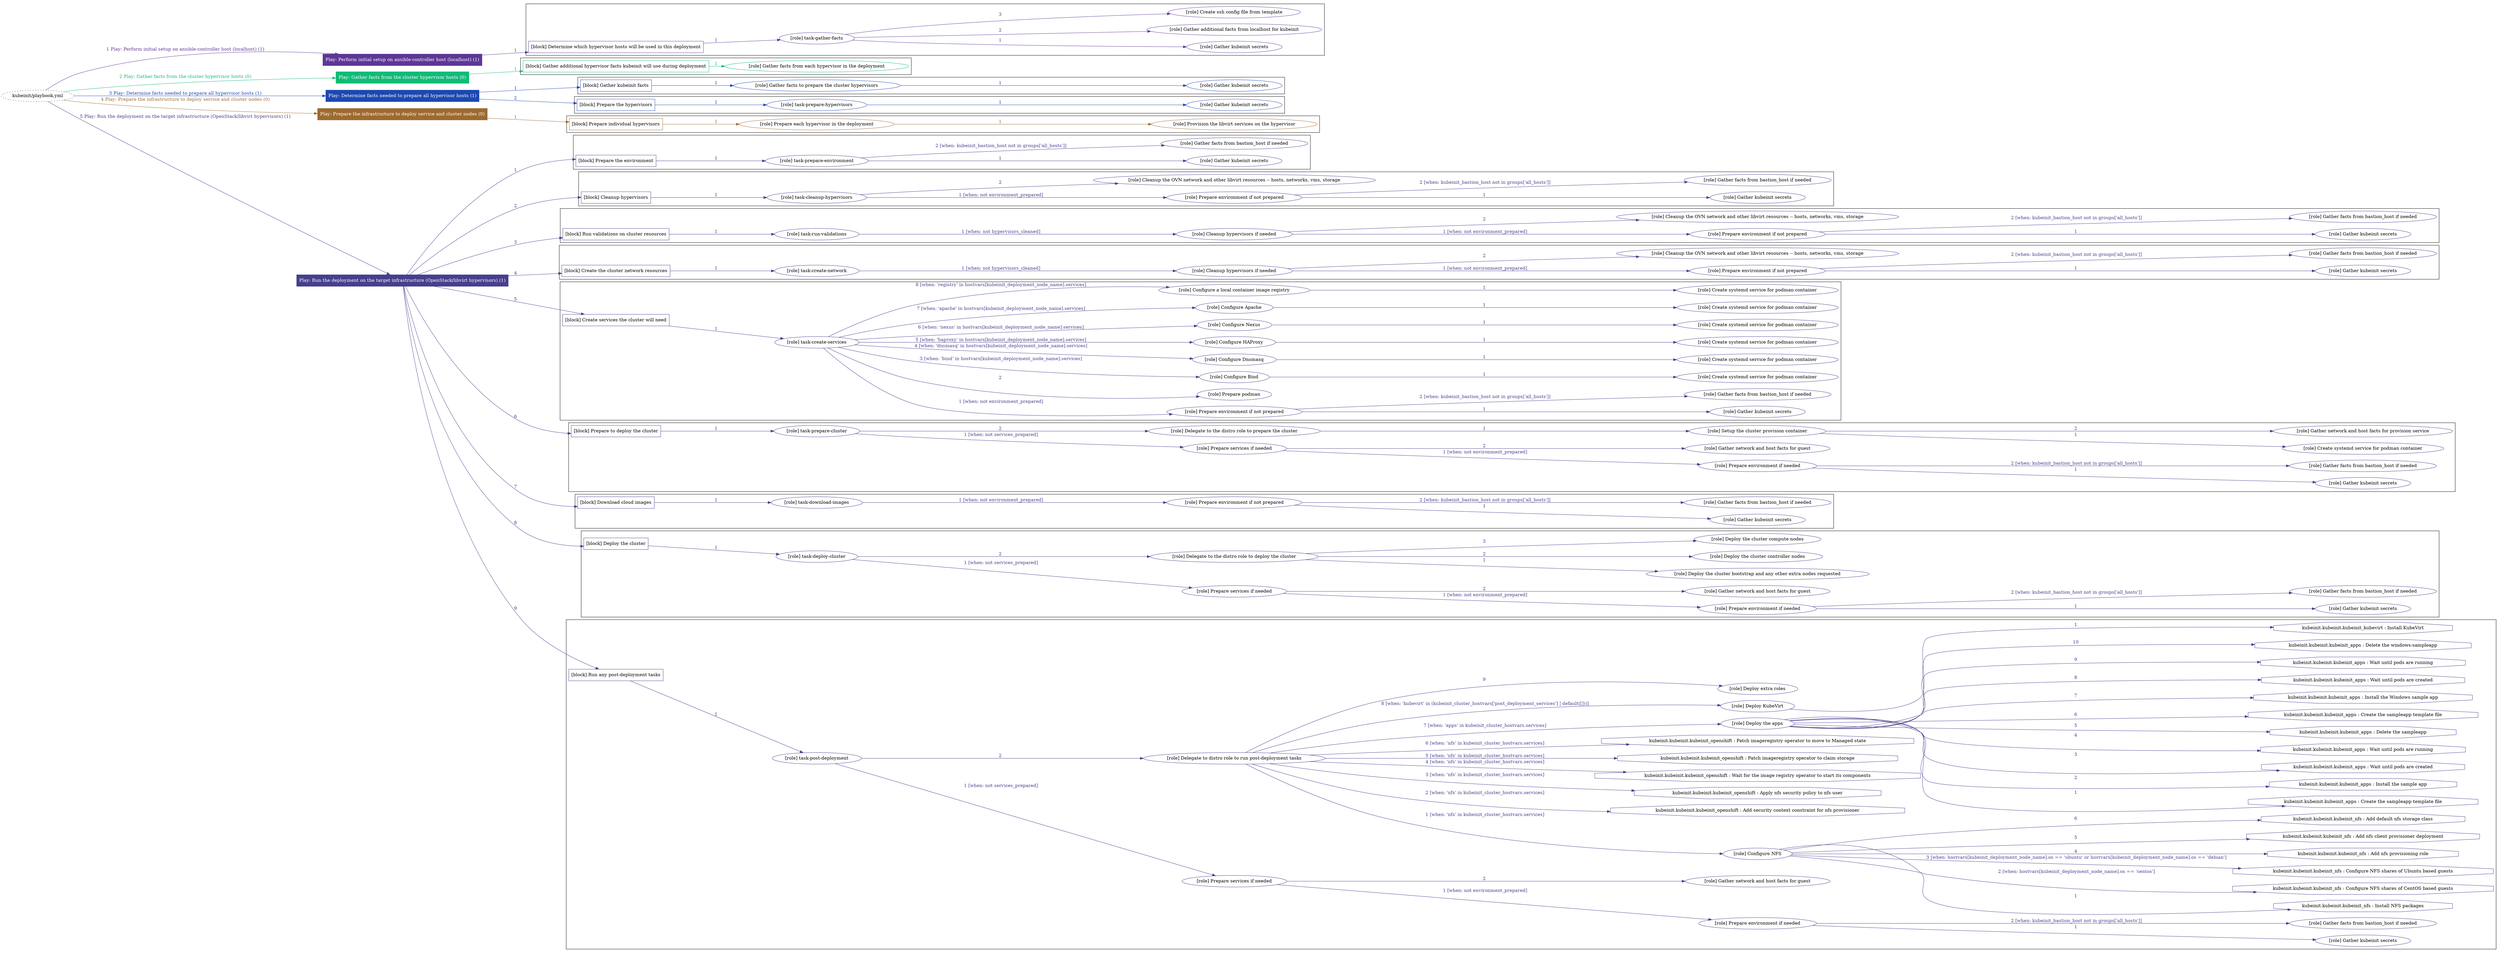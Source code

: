 digraph {
	graph [concentrate=true ordering=in rankdir=LR ratio=fill]
	edge [esep=5 sep=10]
	"kubeinit/playbook.yml" [URL="/home/runner/work/kubeinit/kubeinit/kubeinit/playbook.yml" id=playbook_031175af style=dotted]
	"kubeinit/playbook.yml" -> play_b6d5bd74 [label="1 Play: Perform initial setup on ansible-controller host (localhost) (1)" color="#5e3696" fontcolor="#5e3696" id=edge_play_b6d5bd74 labeltooltip="1 Play: Perform initial setup on ansible-controller host (localhost) (1)" tooltip="1 Play: Perform initial setup on ansible-controller host (localhost) (1)"]
	subgraph "Play: Perform initial setup on ansible-controller host (localhost) (1)" {
		play_b6d5bd74 [label="Play: Perform initial setup on ansible-controller host (localhost) (1)" URL="/home/runner/work/kubeinit/kubeinit/kubeinit/playbook.yml" color="#5e3696" fontcolor="#ffffff" id=play_b6d5bd74 shape=box style=filled tooltip=localhost]
		play_b6d5bd74 -> block_a66cafc6 [label=1 color="#5e3696" fontcolor="#5e3696" id=edge_block_a66cafc6 labeltooltip=1 tooltip=1]
		subgraph cluster_block_a66cafc6 {
			block_a66cafc6 [label="[block] Determine which hypervisor hosts will be used in this deployment" URL="/home/runner/work/kubeinit/kubeinit/kubeinit/playbook.yml" color="#5e3696" id=block_a66cafc6 labeltooltip="Determine which hypervisor hosts will be used in this deployment" shape=box tooltip="Determine which hypervisor hosts will be used in this deployment"]
			block_a66cafc6 -> role_92ff5fa0 [label="1 " color="#5e3696" fontcolor="#5e3696" id=edge_role_92ff5fa0 labeltooltip="1 " tooltip="1 "]
			subgraph "task-gather-facts" {
				role_92ff5fa0 [label="[role] task-gather-facts" URL="/home/runner/work/kubeinit/kubeinit/kubeinit/playbook.yml" color="#5e3696" id=role_92ff5fa0 tooltip="task-gather-facts"]
				role_92ff5fa0 -> role_ca3ff6e0 [label="1 " color="#5e3696" fontcolor="#5e3696" id=edge_role_ca3ff6e0 labeltooltip="1 " tooltip="1 "]
				subgraph "Gather kubeinit secrets" {
					role_ca3ff6e0 [label="[role] Gather kubeinit secrets" URL="/home/runner/.ansible/collections/ansible_collections/kubeinit/kubeinit/roles/kubeinit_prepare/tasks/build_hypervisors_group.yml" color="#5e3696" id=role_ca3ff6e0 tooltip="Gather kubeinit secrets"]
				}
				role_92ff5fa0 -> role_e958a5ca [label="2 " color="#5e3696" fontcolor="#5e3696" id=edge_role_e958a5ca labeltooltip="2 " tooltip="2 "]
				subgraph "Gather additional facts from localhost for kubeinit" {
					role_e958a5ca [label="[role] Gather additional facts from localhost for kubeinit" URL="/home/runner/.ansible/collections/ansible_collections/kubeinit/kubeinit/roles/kubeinit_prepare/tasks/build_hypervisors_group.yml" color="#5e3696" id=role_e958a5ca tooltip="Gather additional facts from localhost for kubeinit"]
				}
				role_92ff5fa0 -> role_46610750 [label="3 " color="#5e3696" fontcolor="#5e3696" id=edge_role_46610750 labeltooltip="3 " tooltip="3 "]
				subgraph "Create ssh config file from template" {
					role_46610750 [label="[role] Create ssh config file from template" URL="/home/runner/.ansible/collections/ansible_collections/kubeinit/kubeinit/roles/kubeinit_prepare/tasks/build_hypervisors_group.yml" color="#5e3696" id=role_46610750 tooltip="Create ssh config file from template"]
				}
			}
		}
	}
	"kubeinit/playbook.yml" -> play_bb9d56f7 [label="2 Play: Gather facts from the cluster hypervisor hosts (0)" color="#11bb77" fontcolor="#11bb77" id=edge_play_bb9d56f7 labeltooltip="2 Play: Gather facts from the cluster hypervisor hosts (0)" tooltip="2 Play: Gather facts from the cluster hypervisor hosts (0)"]
	subgraph "Play: Gather facts from the cluster hypervisor hosts (0)" {
		play_bb9d56f7 [label="Play: Gather facts from the cluster hypervisor hosts (0)" URL="/home/runner/work/kubeinit/kubeinit/kubeinit/playbook.yml" color="#11bb77" fontcolor="#ffffff" id=play_bb9d56f7 shape=box style=filled tooltip="Play: Gather facts from the cluster hypervisor hosts (0)"]
		play_bb9d56f7 -> block_ed311d73 [label=1 color="#11bb77" fontcolor="#11bb77" id=edge_block_ed311d73 labeltooltip=1 tooltip=1]
		subgraph cluster_block_ed311d73 {
			block_ed311d73 [label="[block] Gather additional hypervisor facts kubeinit will use during deployment" URL="/home/runner/work/kubeinit/kubeinit/kubeinit/playbook.yml" color="#11bb77" id=block_ed311d73 labeltooltip="Gather additional hypervisor facts kubeinit will use during deployment" shape=box tooltip="Gather additional hypervisor facts kubeinit will use during deployment"]
			block_ed311d73 -> role_6b2f3c1d [label="1 " color="#11bb77" fontcolor="#11bb77" id=edge_role_6b2f3c1d labeltooltip="1 " tooltip="1 "]
			subgraph "Gather facts from each hypervisor in the deployment" {
				role_6b2f3c1d [label="[role] Gather facts from each hypervisor in the deployment" URL="/home/runner/work/kubeinit/kubeinit/kubeinit/playbook.yml" color="#11bb77" id=role_6b2f3c1d tooltip="Gather facts from each hypervisor in the deployment"]
			}
		}
	}
	"kubeinit/playbook.yml" -> play_781c2c7f [label="3 Play: Determine facts needed to prepare all hypervisor hosts (1)" color="#1c48b0" fontcolor="#1c48b0" id=edge_play_781c2c7f labeltooltip="3 Play: Determine facts needed to prepare all hypervisor hosts (1)" tooltip="3 Play: Determine facts needed to prepare all hypervisor hosts (1)"]
	subgraph "Play: Determine facts needed to prepare all hypervisor hosts (1)" {
		play_781c2c7f [label="Play: Determine facts needed to prepare all hypervisor hosts (1)" URL="/home/runner/work/kubeinit/kubeinit/kubeinit/playbook.yml" color="#1c48b0" fontcolor="#ffffff" id=play_781c2c7f shape=box style=filled tooltip=localhost]
		play_781c2c7f -> block_b3b4cd8f [label=1 color="#1c48b0" fontcolor="#1c48b0" id=edge_block_b3b4cd8f labeltooltip=1 tooltip=1]
		subgraph cluster_block_b3b4cd8f {
			block_b3b4cd8f [label="[block] Gather kubeinit facts" URL="/home/runner/work/kubeinit/kubeinit/kubeinit/playbook.yml" color="#1c48b0" id=block_b3b4cd8f labeltooltip="Gather kubeinit facts" shape=box tooltip="Gather kubeinit facts"]
			block_b3b4cd8f -> role_f3c6f8b9 [label="1 " color="#1c48b0" fontcolor="#1c48b0" id=edge_role_f3c6f8b9 labeltooltip="1 " tooltip="1 "]
			subgraph "Gather facts to prepare the cluster hypervisors" {
				role_f3c6f8b9 [label="[role] Gather facts to prepare the cluster hypervisors" URL="/home/runner/work/kubeinit/kubeinit/kubeinit/playbook.yml" color="#1c48b0" id=role_f3c6f8b9 tooltip="Gather facts to prepare the cluster hypervisors"]
				role_f3c6f8b9 -> role_c302be1d [label="1 " color="#1c48b0" fontcolor="#1c48b0" id=edge_role_c302be1d labeltooltip="1 " tooltip="1 "]
				subgraph "Gather kubeinit secrets" {
					role_c302be1d [label="[role] Gather kubeinit secrets" URL="/home/runner/.ansible/collections/ansible_collections/kubeinit/kubeinit/roles/kubeinit_prepare/tasks/gather_kubeinit_facts.yml" color="#1c48b0" id=role_c302be1d tooltip="Gather kubeinit secrets"]
				}
			}
		}
		play_781c2c7f -> block_bcfe982a [label=2 color="#1c48b0" fontcolor="#1c48b0" id=edge_block_bcfe982a labeltooltip=2 tooltip=2]
		subgraph cluster_block_bcfe982a {
			block_bcfe982a [label="[block] Prepare the hypervisors" URL="/home/runner/work/kubeinit/kubeinit/kubeinit/playbook.yml" color="#1c48b0" id=block_bcfe982a labeltooltip="Prepare the hypervisors" shape=box tooltip="Prepare the hypervisors"]
			block_bcfe982a -> role_f73edec2 [label="1 " color="#1c48b0" fontcolor="#1c48b0" id=edge_role_f73edec2 labeltooltip="1 " tooltip="1 "]
			subgraph "task-prepare-hypervisors" {
				role_f73edec2 [label="[role] task-prepare-hypervisors" URL="/home/runner/work/kubeinit/kubeinit/kubeinit/playbook.yml" color="#1c48b0" id=role_f73edec2 tooltip="task-prepare-hypervisors"]
				role_f73edec2 -> role_68617c39 [label="1 " color="#1c48b0" fontcolor="#1c48b0" id=edge_role_68617c39 labeltooltip="1 " tooltip="1 "]
				subgraph "Gather kubeinit secrets" {
					role_68617c39 [label="[role] Gather kubeinit secrets" URL="/home/runner/.ansible/collections/ansible_collections/kubeinit/kubeinit/roles/kubeinit_prepare/tasks/gather_kubeinit_facts.yml" color="#1c48b0" id=role_68617c39 tooltip="Gather kubeinit secrets"]
				}
			}
		}
	}
	"kubeinit/playbook.yml" -> play_3aa11d69 [label="4 Play: Prepare the infrastructure to deploy service and cluster nodes (0)" color="#9d6a2f" fontcolor="#9d6a2f" id=edge_play_3aa11d69 labeltooltip="4 Play: Prepare the infrastructure to deploy service and cluster nodes (0)" tooltip="4 Play: Prepare the infrastructure to deploy service and cluster nodes (0)"]
	subgraph "Play: Prepare the infrastructure to deploy service and cluster nodes (0)" {
		play_3aa11d69 [label="Play: Prepare the infrastructure to deploy service and cluster nodes (0)" URL="/home/runner/work/kubeinit/kubeinit/kubeinit/playbook.yml" color="#9d6a2f" fontcolor="#ffffff" id=play_3aa11d69 shape=box style=filled tooltip="Play: Prepare the infrastructure to deploy service and cluster nodes (0)"]
		play_3aa11d69 -> block_e002afe9 [label=1 color="#9d6a2f" fontcolor="#9d6a2f" id=edge_block_e002afe9 labeltooltip=1 tooltip=1]
		subgraph cluster_block_e002afe9 {
			block_e002afe9 [label="[block] Prepare individual hypervisors" URL="/home/runner/work/kubeinit/kubeinit/kubeinit/playbook.yml" color="#9d6a2f" id=block_e002afe9 labeltooltip="Prepare individual hypervisors" shape=box tooltip="Prepare individual hypervisors"]
			block_e002afe9 -> role_bc83cce3 [label="1 " color="#9d6a2f" fontcolor="#9d6a2f" id=edge_role_bc83cce3 labeltooltip="1 " tooltip="1 "]
			subgraph "Prepare each hypervisor in the deployment" {
				role_bc83cce3 [label="[role] Prepare each hypervisor in the deployment" URL="/home/runner/work/kubeinit/kubeinit/kubeinit/playbook.yml" color="#9d6a2f" id=role_bc83cce3 tooltip="Prepare each hypervisor in the deployment"]
				role_bc83cce3 -> role_c6e14012 [label="1 " color="#9d6a2f" fontcolor="#9d6a2f" id=edge_role_c6e14012 labeltooltip="1 " tooltip="1 "]
				subgraph "Provision the libvirt services on the hypervisor" {
					role_c6e14012 [label="[role] Provision the libvirt services on the hypervisor" URL="/home/runner/.ansible/collections/ansible_collections/kubeinit/kubeinit/roles/kubeinit_prepare/tasks/prepare_hypervisor.yml" color="#9d6a2f" id=role_c6e14012 tooltip="Provision the libvirt services on the hypervisor"]
				}
			}
		}
	}
	"kubeinit/playbook.yml" -> play_89cb30ef [label="5 Play: Run the deployment on the target infrastructure (OpenStack/libvirt hypervisors) (1)" color="#463f8d" fontcolor="#463f8d" id=edge_play_89cb30ef labeltooltip="5 Play: Run the deployment on the target infrastructure (OpenStack/libvirt hypervisors) (1)" tooltip="5 Play: Run the deployment on the target infrastructure (OpenStack/libvirt hypervisors) (1)"]
	subgraph "Play: Run the deployment on the target infrastructure (OpenStack/libvirt hypervisors) (1)" {
		play_89cb30ef [label="Play: Run the deployment on the target infrastructure (OpenStack/libvirt hypervisors) (1)" URL="/home/runner/work/kubeinit/kubeinit/kubeinit/playbook.yml" color="#463f8d" fontcolor="#ffffff" id=play_89cb30ef shape=box style=filled tooltip=localhost]
		play_89cb30ef -> block_5838a366 [label=1 color="#463f8d" fontcolor="#463f8d" id=edge_block_5838a366 labeltooltip=1 tooltip=1]
		subgraph cluster_block_5838a366 {
			block_5838a366 [label="[block] Prepare the environment" URL="/home/runner/work/kubeinit/kubeinit/kubeinit/playbook.yml" color="#463f8d" id=block_5838a366 labeltooltip="Prepare the environment" shape=box tooltip="Prepare the environment"]
			block_5838a366 -> role_bdf378e2 [label="1 " color="#463f8d" fontcolor="#463f8d" id=edge_role_bdf378e2 labeltooltip="1 " tooltip="1 "]
			subgraph "task-prepare-environment" {
				role_bdf378e2 [label="[role] task-prepare-environment" URL="/home/runner/work/kubeinit/kubeinit/kubeinit/playbook.yml" color="#463f8d" id=role_bdf378e2 tooltip="task-prepare-environment"]
				role_bdf378e2 -> role_5bebc4d3 [label="1 " color="#463f8d" fontcolor="#463f8d" id=edge_role_5bebc4d3 labeltooltip="1 " tooltip="1 "]
				subgraph "Gather kubeinit secrets" {
					role_5bebc4d3 [label="[role] Gather kubeinit secrets" URL="/home/runner/.ansible/collections/ansible_collections/kubeinit/kubeinit/roles/kubeinit_prepare/tasks/gather_kubeinit_facts.yml" color="#463f8d" id=role_5bebc4d3 tooltip="Gather kubeinit secrets"]
				}
				role_bdf378e2 -> role_42697f1f [label="2 [when: kubeinit_bastion_host not in groups['all_hosts']]" color="#463f8d" fontcolor="#463f8d" id=edge_role_42697f1f labeltooltip="2 [when: kubeinit_bastion_host not in groups['all_hosts']]" tooltip="2 [when: kubeinit_bastion_host not in groups['all_hosts']]"]
				subgraph "Gather facts from bastion_host if needed" {
					role_42697f1f [label="[role] Gather facts from bastion_host if needed" URL="/home/runner/.ansible/collections/ansible_collections/kubeinit/kubeinit/roles/kubeinit_prepare/tasks/main.yml" color="#463f8d" id=role_42697f1f tooltip="Gather facts from bastion_host if needed"]
				}
			}
		}
		play_89cb30ef -> block_99965a83 [label=2 color="#463f8d" fontcolor="#463f8d" id=edge_block_99965a83 labeltooltip=2 tooltip=2]
		subgraph cluster_block_99965a83 {
			block_99965a83 [label="[block] Cleanup hypervisors" URL="/home/runner/work/kubeinit/kubeinit/kubeinit/playbook.yml" color="#463f8d" id=block_99965a83 labeltooltip="Cleanup hypervisors" shape=box tooltip="Cleanup hypervisors"]
			block_99965a83 -> role_79b6aa21 [label="1 " color="#463f8d" fontcolor="#463f8d" id=edge_role_79b6aa21 labeltooltip="1 " tooltip="1 "]
			subgraph "task-cleanup-hypervisors" {
				role_79b6aa21 [label="[role] task-cleanup-hypervisors" URL="/home/runner/work/kubeinit/kubeinit/kubeinit/playbook.yml" color="#463f8d" id=role_79b6aa21 tooltip="task-cleanup-hypervisors"]
				role_79b6aa21 -> role_07b4a694 [label="1 [when: not environment_prepared]" color="#463f8d" fontcolor="#463f8d" id=edge_role_07b4a694 labeltooltip="1 [when: not environment_prepared]" tooltip="1 [when: not environment_prepared]"]
				subgraph "Prepare environment if not prepared" {
					role_07b4a694 [label="[role] Prepare environment if not prepared" URL="/home/runner/.ansible/collections/ansible_collections/kubeinit/kubeinit/roles/kubeinit_libvirt/tasks/cleanup_hypervisors.yml" color="#463f8d" id=role_07b4a694 tooltip="Prepare environment if not prepared"]
					role_07b4a694 -> role_5aa5605a [label="1 " color="#463f8d" fontcolor="#463f8d" id=edge_role_5aa5605a labeltooltip="1 " tooltip="1 "]
					subgraph "Gather kubeinit secrets" {
						role_5aa5605a [label="[role] Gather kubeinit secrets" URL="/home/runner/.ansible/collections/ansible_collections/kubeinit/kubeinit/roles/kubeinit_prepare/tasks/gather_kubeinit_facts.yml" color="#463f8d" id=role_5aa5605a tooltip="Gather kubeinit secrets"]
					}
					role_07b4a694 -> role_d78ea903 [label="2 [when: kubeinit_bastion_host not in groups['all_hosts']]" color="#463f8d" fontcolor="#463f8d" id=edge_role_d78ea903 labeltooltip="2 [when: kubeinit_bastion_host not in groups['all_hosts']]" tooltip="2 [when: kubeinit_bastion_host not in groups['all_hosts']]"]
					subgraph "Gather facts from bastion_host if needed" {
						role_d78ea903 [label="[role] Gather facts from bastion_host if needed" URL="/home/runner/.ansible/collections/ansible_collections/kubeinit/kubeinit/roles/kubeinit_prepare/tasks/main.yml" color="#463f8d" id=role_d78ea903 tooltip="Gather facts from bastion_host if needed"]
					}
				}
				role_79b6aa21 -> role_297fe976 [label="2 " color="#463f8d" fontcolor="#463f8d" id=edge_role_297fe976 labeltooltip="2 " tooltip="2 "]
				subgraph "Cleanup the OVN network and other libvirt resources -- hosts, networks, vms, storage" {
					role_297fe976 [label="[role] Cleanup the OVN network and other libvirt resources -- hosts, networks, vms, storage" URL="/home/runner/.ansible/collections/ansible_collections/kubeinit/kubeinit/roles/kubeinit_libvirt/tasks/cleanup_hypervisors.yml" color="#463f8d" id=role_297fe976 tooltip="Cleanup the OVN network and other libvirt resources -- hosts, networks, vms, storage"]
				}
			}
		}
		play_89cb30ef -> block_bb4dd690 [label=3 color="#463f8d" fontcolor="#463f8d" id=edge_block_bb4dd690 labeltooltip=3 tooltip=3]
		subgraph cluster_block_bb4dd690 {
			block_bb4dd690 [label="[block] Run validations on cluster resources" URL="/home/runner/work/kubeinit/kubeinit/kubeinit/playbook.yml" color="#463f8d" id=block_bb4dd690 labeltooltip="Run validations on cluster resources" shape=box tooltip="Run validations on cluster resources"]
			block_bb4dd690 -> role_42fb4098 [label="1 " color="#463f8d" fontcolor="#463f8d" id=edge_role_42fb4098 labeltooltip="1 " tooltip="1 "]
			subgraph "task-run-validations" {
				role_42fb4098 [label="[role] task-run-validations" URL="/home/runner/work/kubeinit/kubeinit/kubeinit/playbook.yml" color="#463f8d" id=role_42fb4098 tooltip="task-run-validations"]
				role_42fb4098 -> role_3c65bbf1 [label="1 [when: not hypervisors_cleaned]" color="#463f8d" fontcolor="#463f8d" id=edge_role_3c65bbf1 labeltooltip="1 [when: not hypervisors_cleaned]" tooltip="1 [when: not hypervisors_cleaned]"]
				subgraph "Cleanup hypervisors if needed" {
					role_3c65bbf1 [label="[role] Cleanup hypervisors if needed" URL="/home/runner/.ansible/collections/ansible_collections/kubeinit/kubeinit/roles/kubeinit_validations/tasks/main.yml" color="#463f8d" id=role_3c65bbf1 tooltip="Cleanup hypervisors if needed"]
					role_3c65bbf1 -> role_5dc1acdb [label="1 [when: not environment_prepared]" color="#463f8d" fontcolor="#463f8d" id=edge_role_5dc1acdb labeltooltip="1 [when: not environment_prepared]" tooltip="1 [when: not environment_prepared]"]
					subgraph "Prepare environment if not prepared" {
						role_5dc1acdb [label="[role] Prepare environment if not prepared" URL="/home/runner/.ansible/collections/ansible_collections/kubeinit/kubeinit/roles/kubeinit_libvirt/tasks/cleanup_hypervisors.yml" color="#463f8d" id=role_5dc1acdb tooltip="Prepare environment if not prepared"]
						role_5dc1acdb -> role_e90917aa [label="1 " color="#463f8d" fontcolor="#463f8d" id=edge_role_e90917aa labeltooltip="1 " tooltip="1 "]
						subgraph "Gather kubeinit secrets" {
							role_e90917aa [label="[role] Gather kubeinit secrets" URL="/home/runner/.ansible/collections/ansible_collections/kubeinit/kubeinit/roles/kubeinit_prepare/tasks/gather_kubeinit_facts.yml" color="#463f8d" id=role_e90917aa tooltip="Gather kubeinit secrets"]
						}
						role_5dc1acdb -> role_9ba4e671 [label="2 [when: kubeinit_bastion_host not in groups['all_hosts']]" color="#463f8d" fontcolor="#463f8d" id=edge_role_9ba4e671 labeltooltip="2 [when: kubeinit_bastion_host not in groups['all_hosts']]" tooltip="2 [when: kubeinit_bastion_host not in groups['all_hosts']]"]
						subgraph "Gather facts from bastion_host if needed" {
							role_9ba4e671 [label="[role] Gather facts from bastion_host if needed" URL="/home/runner/.ansible/collections/ansible_collections/kubeinit/kubeinit/roles/kubeinit_prepare/tasks/main.yml" color="#463f8d" id=role_9ba4e671 tooltip="Gather facts from bastion_host if needed"]
						}
					}
					role_3c65bbf1 -> role_5b3029f1 [label="2 " color="#463f8d" fontcolor="#463f8d" id=edge_role_5b3029f1 labeltooltip="2 " tooltip="2 "]
					subgraph "Cleanup the OVN network and other libvirt resources -- hosts, networks, vms, storage" {
						role_5b3029f1 [label="[role] Cleanup the OVN network and other libvirt resources -- hosts, networks, vms, storage" URL="/home/runner/.ansible/collections/ansible_collections/kubeinit/kubeinit/roles/kubeinit_libvirt/tasks/cleanup_hypervisors.yml" color="#463f8d" id=role_5b3029f1 tooltip="Cleanup the OVN network and other libvirt resources -- hosts, networks, vms, storage"]
					}
				}
			}
		}
		play_89cb30ef -> block_2ef58061 [label=4 color="#463f8d" fontcolor="#463f8d" id=edge_block_2ef58061 labeltooltip=4 tooltip=4]
		subgraph cluster_block_2ef58061 {
			block_2ef58061 [label="[block] Create the cluster network resources" URL="/home/runner/work/kubeinit/kubeinit/kubeinit/playbook.yml" color="#463f8d" id=block_2ef58061 labeltooltip="Create the cluster network resources" shape=box tooltip="Create the cluster network resources"]
			block_2ef58061 -> role_4c28220f [label="1 " color="#463f8d" fontcolor="#463f8d" id=edge_role_4c28220f labeltooltip="1 " tooltip="1 "]
			subgraph "task-create-network" {
				role_4c28220f [label="[role] task-create-network" URL="/home/runner/work/kubeinit/kubeinit/kubeinit/playbook.yml" color="#463f8d" id=role_4c28220f tooltip="task-create-network"]
				role_4c28220f -> role_ba8102ed [label="1 [when: not hypervisors_cleaned]" color="#463f8d" fontcolor="#463f8d" id=edge_role_ba8102ed labeltooltip="1 [when: not hypervisors_cleaned]" tooltip="1 [when: not hypervisors_cleaned]"]
				subgraph "Cleanup hypervisors if needed" {
					role_ba8102ed [label="[role] Cleanup hypervisors if needed" URL="/home/runner/.ansible/collections/ansible_collections/kubeinit/kubeinit/roles/kubeinit_libvirt/tasks/create_network.yml" color="#463f8d" id=role_ba8102ed tooltip="Cleanup hypervisors if needed"]
					role_ba8102ed -> role_1e710511 [label="1 [when: not environment_prepared]" color="#463f8d" fontcolor="#463f8d" id=edge_role_1e710511 labeltooltip="1 [when: not environment_prepared]" tooltip="1 [when: not environment_prepared]"]
					subgraph "Prepare environment if not prepared" {
						role_1e710511 [label="[role] Prepare environment if not prepared" URL="/home/runner/.ansible/collections/ansible_collections/kubeinit/kubeinit/roles/kubeinit_libvirt/tasks/cleanup_hypervisors.yml" color="#463f8d" id=role_1e710511 tooltip="Prepare environment if not prepared"]
						role_1e710511 -> role_43b0f1cc [label="1 " color="#463f8d" fontcolor="#463f8d" id=edge_role_43b0f1cc labeltooltip="1 " tooltip="1 "]
						subgraph "Gather kubeinit secrets" {
							role_43b0f1cc [label="[role] Gather kubeinit secrets" URL="/home/runner/.ansible/collections/ansible_collections/kubeinit/kubeinit/roles/kubeinit_prepare/tasks/gather_kubeinit_facts.yml" color="#463f8d" id=role_43b0f1cc tooltip="Gather kubeinit secrets"]
						}
						role_1e710511 -> role_34f604bf [label="2 [when: kubeinit_bastion_host not in groups['all_hosts']]" color="#463f8d" fontcolor="#463f8d" id=edge_role_34f604bf labeltooltip="2 [when: kubeinit_bastion_host not in groups['all_hosts']]" tooltip="2 [when: kubeinit_bastion_host not in groups['all_hosts']]"]
						subgraph "Gather facts from bastion_host if needed" {
							role_34f604bf [label="[role] Gather facts from bastion_host if needed" URL="/home/runner/.ansible/collections/ansible_collections/kubeinit/kubeinit/roles/kubeinit_prepare/tasks/main.yml" color="#463f8d" id=role_34f604bf tooltip="Gather facts from bastion_host if needed"]
						}
					}
					role_ba8102ed -> role_0ff4cc9f [label="2 " color="#463f8d" fontcolor="#463f8d" id=edge_role_0ff4cc9f labeltooltip="2 " tooltip="2 "]
					subgraph "Cleanup the OVN network and other libvirt resources -- hosts, networks, vms, storage" {
						role_0ff4cc9f [label="[role] Cleanup the OVN network and other libvirt resources -- hosts, networks, vms, storage" URL="/home/runner/.ansible/collections/ansible_collections/kubeinit/kubeinit/roles/kubeinit_libvirt/tasks/cleanup_hypervisors.yml" color="#463f8d" id=role_0ff4cc9f tooltip="Cleanup the OVN network and other libvirt resources -- hosts, networks, vms, storage"]
					}
				}
			}
		}
		play_89cb30ef -> block_433c20ed [label=5 color="#463f8d" fontcolor="#463f8d" id=edge_block_433c20ed labeltooltip=5 tooltip=5]
		subgraph cluster_block_433c20ed {
			block_433c20ed [label="[block] Create services the cluster will need" URL="/home/runner/work/kubeinit/kubeinit/kubeinit/playbook.yml" color="#463f8d" id=block_433c20ed labeltooltip="Create services the cluster will need" shape=box tooltip="Create services the cluster will need"]
			block_433c20ed -> role_e06f230f [label="1 " color="#463f8d" fontcolor="#463f8d" id=edge_role_e06f230f labeltooltip="1 " tooltip="1 "]
			subgraph "task-create-services" {
				role_e06f230f [label="[role] task-create-services" URL="/home/runner/work/kubeinit/kubeinit/kubeinit/playbook.yml" color="#463f8d" id=role_e06f230f tooltip="task-create-services"]
				role_e06f230f -> role_16771935 [label="1 [when: not environment_prepared]" color="#463f8d" fontcolor="#463f8d" id=edge_role_16771935 labeltooltip="1 [when: not environment_prepared]" tooltip="1 [when: not environment_prepared]"]
				subgraph "Prepare environment if not prepared" {
					role_16771935 [label="[role] Prepare environment if not prepared" URL="/home/runner/.ansible/collections/ansible_collections/kubeinit/kubeinit/roles/kubeinit_services/tasks/main.yml" color="#463f8d" id=role_16771935 tooltip="Prepare environment if not prepared"]
					role_16771935 -> role_eaacc831 [label="1 " color="#463f8d" fontcolor="#463f8d" id=edge_role_eaacc831 labeltooltip="1 " tooltip="1 "]
					subgraph "Gather kubeinit secrets" {
						role_eaacc831 [label="[role] Gather kubeinit secrets" URL="/home/runner/.ansible/collections/ansible_collections/kubeinit/kubeinit/roles/kubeinit_prepare/tasks/gather_kubeinit_facts.yml" color="#463f8d" id=role_eaacc831 tooltip="Gather kubeinit secrets"]
					}
					role_16771935 -> role_f09466c5 [label="2 [when: kubeinit_bastion_host not in groups['all_hosts']]" color="#463f8d" fontcolor="#463f8d" id=edge_role_f09466c5 labeltooltip="2 [when: kubeinit_bastion_host not in groups['all_hosts']]" tooltip="2 [when: kubeinit_bastion_host not in groups['all_hosts']]"]
					subgraph "Gather facts from bastion_host if needed" {
						role_f09466c5 [label="[role] Gather facts from bastion_host if needed" URL="/home/runner/.ansible/collections/ansible_collections/kubeinit/kubeinit/roles/kubeinit_prepare/tasks/main.yml" color="#463f8d" id=role_f09466c5 tooltip="Gather facts from bastion_host if needed"]
					}
				}
				role_e06f230f -> role_143a231c [label="2 " color="#463f8d" fontcolor="#463f8d" id=edge_role_143a231c labeltooltip="2 " tooltip="2 "]
				subgraph "Prepare podman" {
					role_143a231c [label="[role] Prepare podman" URL="/home/runner/.ansible/collections/ansible_collections/kubeinit/kubeinit/roles/kubeinit_services/tasks/00_create_service_pod.yml" color="#463f8d" id=role_143a231c tooltip="Prepare podman"]
				}
				role_e06f230f -> role_7a9b3542 [label="3 [when: 'bind' in hostvars[kubeinit_deployment_node_name].services]" color="#463f8d" fontcolor="#463f8d" id=edge_role_7a9b3542 labeltooltip="3 [when: 'bind' in hostvars[kubeinit_deployment_node_name].services]" tooltip="3 [when: 'bind' in hostvars[kubeinit_deployment_node_name].services]"]
				subgraph "Configure Bind" {
					role_7a9b3542 [label="[role] Configure Bind" URL="/home/runner/.ansible/collections/ansible_collections/kubeinit/kubeinit/roles/kubeinit_services/tasks/start_services_containers.yml" color="#463f8d" id=role_7a9b3542 tooltip="Configure Bind"]
					role_7a9b3542 -> role_5efddbef [label="1 " color="#463f8d" fontcolor="#463f8d" id=edge_role_5efddbef labeltooltip="1 " tooltip="1 "]
					subgraph "Create systemd service for podman container" {
						role_5efddbef [label="[role] Create systemd service for podman container" URL="/home/runner/.ansible/collections/ansible_collections/kubeinit/kubeinit/roles/kubeinit_bind/tasks/main.yml" color="#463f8d" id=role_5efddbef tooltip="Create systemd service for podman container"]
					}
				}
				role_e06f230f -> role_c5c3882b [label="4 [when: 'dnsmasq' in hostvars[kubeinit_deployment_node_name].services]" color="#463f8d" fontcolor="#463f8d" id=edge_role_c5c3882b labeltooltip="4 [when: 'dnsmasq' in hostvars[kubeinit_deployment_node_name].services]" tooltip="4 [when: 'dnsmasq' in hostvars[kubeinit_deployment_node_name].services]"]
				subgraph "Configure Dnsmasq" {
					role_c5c3882b [label="[role] Configure Dnsmasq" URL="/home/runner/.ansible/collections/ansible_collections/kubeinit/kubeinit/roles/kubeinit_services/tasks/start_services_containers.yml" color="#463f8d" id=role_c5c3882b tooltip="Configure Dnsmasq"]
					role_c5c3882b -> role_c31aff0f [label="1 " color="#463f8d" fontcolor="#463f8d" id=edge_role_c31aff0f labeltooltip="1 " tooltip="1 "]
					subgraph "Create systemd service for podman container" {
						role_c31aff0f [label="[role] Create systemd service for podman container" URL="/home/runner/.ansible/collections/ansible_collections/kubeinit/kubeinit/roles/kubeinit_dnsmasq/tasks/main.yml" color="#463f8d" id=role_c31aff0f tooltip="Create systemd service for podman container"]
					}
				}
				role_e06f230f -> role_30c865a6 [label="5 [when: 'haproxy' in hostvars[kubeinit_deployment_node_name].services]" color="#463f8d" fontcolor="#463f8d" id=edge_role_30c865a6 labeltooltip="5 [when: 'haproxy' in hostvars[kubeinit_deployment_node_name].services]" tooltip="5 [when: 'haproxy' in hostvars[kubeinit_deployment_node_name].services]"]
				subgraph "Configure HAProxy" {
					role_30c865a6 [label="[role] Configure HAProxy" URL="/home/runner/.ansible/collections/ansible_collections/kubeinit/kubeinit/roles/kubeinit_services/tasks/start_services_containers.yml" color="#463f8d" id=role_30c865a6 tooltip="Configure HAProxy"]
					role_30c865a6 -> role_9197cb54 [label="1 " color="#463f8d" fontcolor="#463f8d" id=edge_role_9197cb54 labeltooltip="1 " tooltip="1 "]
					subgraph "Create systemd service for podman container" {
						role_9197cb54 [label="[role] Create systemd service for podman container" URL="/home/runner/.ansible/collections/ansible_collections/kubeinit/kubeinit/roles/kubeinit_haproxy/tasks/main.yml" color="#463f8d" id=role_9197cb54 tooltip="Create systemd service for podman container"]
					}
				}
				role_e06f230f -> role_8b87c60a [label="6 [when: 'nexus' in hostvars[kubeinit_deployment_node_name].services]" color="#463f8d" fontcolor="#463f8d" id=edge_role_8b87c60a labeltooltip="6 [when: 'nexus' in hostvars[kubeinit_deployment_node_name].services]" tooltip="6 [when: 'nexus' in hostvars[kubeinit_deployment_node_name].services]"]
				subgraph "Configure Nexus" {
					role_8b87c60a [label="[role] Configure Nexus" URL="/home/runner/.ansible/collections/ansible_collections/kubeinit/kubeinit/roles/kubeinit_services/tasks/start_services_containers.yml" color="#463f8d" id=role_8b87c60a tooltip="Configure Nexus"]
					role_8b87c60a -> role_cf283c76 [label="1 " color="#463f8d" fontcolor="#463f8d" id=edge_role_cf283c76 labeltooltip="1 " tooltip="1 "]
					subgraph "Create systemd service for podman container" {
						role_cf283c76 [label="[role] Create systemd service for podman container" URL="/home/runner/.ansible/collections/ansible_collections/kubeinit/kubeinit/roles/kubeinit_nexus/tasks/main.yml" color="#463f8d" id=role_cf283c76 tooltip="Create systemd service for podman container"]
					}
				}
				role_e06f230f -> role_6cf41d98 [label="7 [when: 'apache' in hostvars[kubeinit_deployment_node_name].services]" color="#463f8d" fontcolor="#463f8d" id=edge_role_6cf41d98 labeltooltip="7 [when: 'apache' in hostvars[kubeinit_deployment_node_name].services]" tooltip="7 [when: 'apache' in hostvars[kubeinit_deployment_node_name].services]"]
				subgraph "Configure Apache" {
					role_6cf41d98 [label="[role] Configure Apache" URL="/home/runner/.ansible/collections/ansible_collections/kubeinit/kubeinit/roles/kubeinit_services/tasks/start_services_containers.yml" color="#463f8d" id=role_6cf41d98 tooltip="Configure Apache"]
					role_6cf41d98 -> role_99f0daa2 [label="1 " color="#463f8d" fontcolor="#463f8d" id=edge_role_99f0daa2 labeltooltip="1 " tooltip="1 "]
					subgraph "Create systemd service for podman container" {
						role_99f0daa2 [label="[role] Create systemd service for podman container" URL="/home/runner/.ansible/collections/ansible_collections/kubeinit/kubeinit/roles/kubeinit_apache/tasks/main.yml" color="#463f8d" id=role_99f0daa2 tooltip="Create systemd service for podman container"]
					}
				}
				role_e06f230f -> role_d1a958b1 [label="8 [when: 'registry' in hostvars[kubeinit_deployment_node_name].services]" color="#463f8d" fontcolor="#463f8d" id=edge_role_d1a958b1 labeltooltip="8 [when: 'registry' in hostvars[kubeinit_deployment_node_name].services]" tooltip="8 [when: 'registry' in hostvars[kubeinit_deployment_node_name].services]"]
				subgraph "Configure a local container image registry" {
					role_d1a958b1 [label="[role] Configure a local container image registry" URL="/home/runner/.ansible/collections/ansible_collections/kubeinit/kubeinit/roles/kubeinit_services/tasks/start_services_containers.yml" color="#463f8d" id=role_d1a958b1 tooltip="Configure a local container image registry"]
					role_d1a958b1 -> role_b5e809a9 [label="1 " color="#463f8d" fontcolor="#463f8d" id=edge_role_b5e809a9 labeltooltip="1 " tooltip="1 "]
					subgraph "Create systemd service for podman container" {
						role_b5e809a9 [label="[role] Create systemd service for podman container" URL="/home/runner/.ansible/collections/ansible_collections/kubeinit/kubeinit/roles/kubeinit_registry/tasks/main.yml" color="#463f8d" id=role_b5e809a9 tooltip="Create systemd service for podman container"]
					}
				}
			}
		}
		play_89cb30ef -> block_4461c20d [label=6 color="#463f8d" fontcolor="#463f8d" id=edge_block_4461c20d labeltooltip=6 tooltip=6]
		subgraph cluster_block_4461c20d {
			block_4461c20d [label="[block] Prepare to deploy the cluster" URL="/home/runner/work/kubeinit/kubeinit/kubeinit/playbook.yml" color="#463f8d" id=block_4461c20d labeltooltip="Prepare to deploy the cluster" shape=box tooltip="Prepare to deploy the cluster"]
			block_4461c20d -> role_6dd0cd93 [label="1 " color="#463f8d" fontcolor="#463f8d" id=edge_role_6dd0cd93 labeltooltip="1 " tooltip="1 "]
			subgraph "task-prepare-cluster" {
				role_6dd0cd93 [label="[role] task-prepare-cluster" URL="/home/runner/work/kubeinit/kubeinit/kubeinit/playbook.yml" color="#463f8d" id=role_6dd0cd93 tooltip="task-prepare-cluster"]
				role_6dd0cd93 -> role_de47330b [label="1 [when: not services_prepared]" color="#463f8d" fontcolor="#463f8d" id=edge_role_de47330b labeltooltip="1 [when: not services_prepared]" tooltip="1 [when: not services_prepared]"]
				subgraph "Prepare services if needed" {
					role_de47330b [label="[role] Prepare services if needed" URL="/home/runner/.ansible/collections/ansible_collections/kubeinit/kubeinit/roles/kubeinit_prepare/tasks/prepare_cluster.yml" color="#463f8d" id=role_de47330b tooltip="Prepare services if needed"]
					role_de47330b -> role_dc7d26f2 [label="1 [when: not environment_prepared]" color="#463f8d" fontcolor="#463f8d" id=edge_role_dc7d26f2 labeltooltip="1 [when: not environment_prepared]" tooltip="1 [when: not environment_prepared]"]
					subgraph "Prepare environment if needed" {
						role_dc7d26f2 [label="[role] Prepare environment if needed" URL="/home/runner/.ansible/collections/ansible_collections/kubeinit/kubeinit/roles/kubeinit_services/tasks/prepare_services.yml" color="#463f8d" id=role_dc7d26f2 tooltip="Prepare environment if needed"]
						role_dc7d26f2 -> role_2a7455d4 [label="1 " color="#463f8d" fontcolor="#463f8d" id=edge_role_2a7455d4 labeltooltip="1 " tooltip="1 "]
						subgraph "Gather kubeinit secrets" {
							role_2a7455d4 [label="[role] Gather kubeinit secrets" URL="/home/runner/.ansible/collections/ansible_collections/kubeinit/kubeinit/roles/kubeinit_prepare/tasks/gather_kubeinit_facts.yml" color="#463f8d" id=role_2a7455d4 tooltip="Gather kubeinit secrets"]
						}
						role_dc7d26f2 -> role_beba348f [label="2 [when: kubeinit_bastion_host not in groups['all_hosts']]" color="#463f8d" fontcolor="#463f8d" id=edge_role_beba348f labeltooltip="2 [when: kubeinit_bastion_host not in groups['all_hosts']]" tooltip="2 [when: kubeinit_bastion_host not in groups['all_hosts']]"]
						subgraph "Gather facts from bastion_host if needed" {
							role_beba348f [label="[role] Gather facts from bastion_host if needed" URL="/home/runner/.ansible/collections/ansible_collections/kubeinit/kubeinit/roles/kubeinit_prepare/tasks/main.yml" color="#463f8d" id=role_beba348f tooltip="Gather facts from bastion_host if needed"]
						}
					}
					role_de47330b -> role_1f7bd74d [label="2 " color="#463f8d" fontcolor="#463f8d" id=edge_role_1f7bd74d labeltooltip="2 " tooltip="2 "]
					subgraph "Gather network and host facts for guest" {
						role_1f7bd74d [label="[role] Gather network and host facts for guest" URL="/home/runner/.ansible/collections/ansible_collections/kubeinit/kubeinit/roles/kubeinit_services/tasks/prepare_services.yml" color="#463f8d" id=role_1f7bd74d tooltip="Gather network and host facts for guest"]
					}
				}
				role_6dd0cd93 -> role_1aefdc3a [label="2 " color="#463f8d" fontcolor="#463f8d" id=edge_role_1aefdc3a labeltooltip="2 " tooltip="2 "]
				subgraph "Delegate to the distro role to prepare the cluster" {
					role_1aefdc3a [label="[role] Delegate to the distro role to prepare the cluster" URL="/home/runner/.ansible/collections/ansible_collections/kubeinit/kubeinit/roles/kubeinit_prepare/tasks/prepare_cluster.yml" color="#463f8d" id=role_1aefdc3a tooltip="Delegate to the distro role to prepare the cluster"]
					role_1aefdc3a -> role_d7652116 [label="1 " color="#463f8d" fontcolor="#463f8d" id=edge_role_d7652116 labeltooltip="1 " tooltip="1 "]
					subgraph "Setup the cluster provision container" {
						role_d7652116 [label="[role] Setup the cluster provision container" URL="/home/runner/.ansible/collections/ansible_collections/kubeinit/kubeinit/roles/kubeinit_openshift/tasks/prepare_cluster.yml" color="#463f8d" id=role_d7652116 tooltip="Setup the cluster provision container"]
						role_d7652116 -> role_941f42c1 [label="1 " color="#463f8d" fontcolor="#463f8d" id=edge_role_941f42c1 labeltooltip="1 " tooltip="1 "]
						subgraph "Create systemd service for podman container" {
							role_941f42c1 [label="[role] Create systemd service for podman container" URL="/home/runner/.ansible/collections/ansible_collections/kubeinit/kubeinit/roles/kubeinit_services/tasks/create_provision_container.yml" color="#463f8d" id=role_941f42c1 tooltip="Create systemd service for podman container"]
						}
						role_d7652116 -> role_5835406c [label="2 " color="#463f8d" fontcolor="#463f8d" id=edge_role_5835406c labeltooltip="2 " tooltip="2 "]
						subgraph "Gather network and host facts for provision service" {
							role_5835406c [label="[role] Gather network and host facts for provision service" URL="/home/runner/.ansible/collections/ansible_collections/kubeinit/kubeinit/roles/kubeinit_services/tasks/create_provision_container.yml" color="#463f8d" id=role_5835406c tooltip="Gather network and host facts for provision service"]
						}
					}
				}
			}
		}
		play_89cb30ef -> block_1d4c7586 [label=7 color="#463f8d" fontcolor="#463f8d" id=edge_block_1d4c7586 labeltooltip=7 tooltip=7]
		subgraph cluster_block_1d4c7586 {
			block_1d4c7586 [label="[block] Download cloud images" URL="/home/runner/work/kubeinit/kubeinit/kubeinit/playbook.yml" color="#463f8d" id=block_1d4c7586 labeltooltip="Download cloud images" shape=box tooltip="Download cloud images"]
			block_1d4c7586 -> role_d8d08769 [label="1 " color="#463f8d" fontcolor="#463f8d" id=edge_role_d8d08769 labeltooltip="1 " tooltip="1 "]
			subgraph "task-download-images" {
				role_d8d08769 [label="[role] task-download-images" URL="/home/runner/work/kubeinit/kubeinit/kubeinit/playbook.yml" color="#463f8d" id=role_d8d08769 tooltip="task-download-images"]
				role_d8d08769 -> role_374564d0 [label="1 [when: not environment_prepared]" color="#463f8d" fontcolor="#463f8d" id=edge_role_374564d0 labeltooltip="1 [when: not environment_prepared]" tooltip="1 [when: not environment_prepared]"]
				subgraph "Prepare environment if not prepared" {
					role_374564d0 [label="[role] Prepare environment if not prepared" URL="/home/runner/.ansible/collections/ansible_collections/kubeinit/kubeinit/roles/kubeinit_libvirt/tasks/download_cloud_images.yml" color="#463f8d" id=role_374564d0 tooltip="Prepare environment if not prepared"]
					role_374564d0 -> role_3b685bc4 [label="1 " color="#463f8d" fontcolor="#463f8d" id=edge_role_3b685bc4 labeltooltip="1 " tooltip="1 "]
					subgraph "Gather kubeinit secrets" {
						role_3b685bc4 [label="[role] Gather kubeinit secrets" URL="/home/runner/.ansible/collections/ansible_collections/kubeinit/kubeinit/roles/kubeinit_prepare/tasks/gather_kubeinit_facts.yml" color="#463f8d" id=role_3b685bc4 tooltip="Gather kubeinit secrets"]
					}
					role_374564d0 -> role_dcaa350c [label="2 [when: kubeinit_bastion_host not in groups['all_hosts']]" color="#463f8d" fontcolor="#463f8d" id=edge_role_dcaa350c labeltooltip="2 [when: kubeinit_bastion_host not in groups['all_hosts']]" tooltip="2 [when: kubeinit_bastion_host not in groups['all_hosts']]"]
					subgraph "Gather facts from bastion_host if needed" {
						role_dcaa350c [label="[role] Gather facts from bastion_host if needed" URL="/home/runner/.ansible/collections/ansible_collections/kubeinit/kubeinit/roles/kubeinit_prepare/tasks/main.yml" color="#463f8d" id=role_dcaa350c tooltip="Gather facts from bastion_host if needed"]
					}
				}
			}
		}
		play_89cb30ef -> block_3c1225e9 [label=8 color="#463f8d" fontcolor="#463f8d" id=edge_block_3c1225e9 labeltooltip=8 tooltip=8]
		subgraph cluster_block_3c1225e9 {
			block_3c1225e9 [label="[block] Deploy the cluster" URL="/home/runner/work/kubeinit/kubeinit/kubeinit/playbook.yml" color="#463f8d" id=block_3c1225e9 labeltooltip="Deploy the cluster" shape=box tooltip="Deploy the cluster"]
			block_3c1225e9 -> role_3816806e [label="1 " color="#463f8d" fontcolor="#463f8d" id=edge_role_3816806e labeltooltip="1 " tooltip="1 "]
			subgraph "task-deploy-cluster" {
				role_3816806e [label="[role] task-deploy-cluster" URL="/home/runner/work/kubeinit/kubeinit/kubeinit/playbook.yml" color="#463f8d" id=role_3816806e tooltip="task-deploy-cluster"]
				role_3816806e -> role_c59e13f3 [label="1 [when: not services_prepared]" color="#463f8d" fontcolor="#463f8d" id=edge_role_c59e13f3 labeltooltip="1 [when: not services_prepared]" tooltip="1 [when: not services_prepared]"]
				subgraph "Prepare services if needed" {
					role_c59e13f3 [label="[role] Prepare services if needed" URL="/home/runner/.ansible/collections/ansible_collections/kubeinit/kubeinit/roles/kubeinit_prepare/tasks/deploy_cluster.yml" color="#463f8d" id=role_c59e13f3 tooltip="Prepare services if needed"]
					role_c59e13f3 -> role_7e1fad46 [label="1 [when: not environment_prepared]" color="#463f8d" fontcolor="#463f8d" id=edge_role_7e1fad46 labeltooltip="1 [when: not environment_prepared]" tooltip="1 [when: not environment_prepared]"]
					subgraph "Prepare environment if needed" {
						role_7e1fad46 [label="[role] Prepare environment if needed" URL="/home/runner/.ansible/collections/ansible_collections/kubeinit/kubeinit/roles/kubeinit_services/tasks/prepare_services.yml" color="#463f8d" id=role_7e1fad46 tooltip="Prepare environment if needed"]
						role_7e1fad46 -> role_aef1c0ef [label="1 " color="#463f8d" fontcolor="#463f8d" id=edge_role_aef1c0ef labeltooltip="1 " tooltip="1 "]
						subgraph "Gather kubeinit secrets" {
							role_aef1c0ef [label="[role] Gather kubeinit secrets" URL="/home/runner/.ansible/collections/ansible_collections/kubeinit/kubeinit/roles/kubeinit_prepare/tasks/gather_kubeinit_facts.yml" color="#463f8d" id=role_aef1c0ef tooltip="Gather kubeinit secrets"]
						}
						role_7e1fad46 -> role_fa448b3b [label="2 [when: kubeinit_bastion_host not in groups['all_hosts']]" color="#463f8d" fontcolor="#463f8d" id=edge_role_fa448b3b labeltooltip="2 [when: kubeinit_bastion_host not in groups['all_hosts']]" tooltip="2 [when: kubeinit_bastion_host not in groups['all_hosts']]"]
						subgraph "Gather facts from bastion_host if needed" {
							role_fa448b3b [label="[role] Gather facts from bastion_host if needed" URL="/home/runner/.ansible/collections/ansible_collections/kubeinit/kubeinit/roles/kubeinit_prepare/tasks/main.yml" color="#463f8d" id=role_fa448b3b tooltip="Gather facts from bastion_host if needed"]
						}
					}
					role_c59e13f3 -> role_41a3ffb8 [label="2 " color="#463f8d" fontcolor="#463f8d" id=edge_role_41a3ffb8 labeltooltip="2 " tooltip="2 "]
					subgraph "Gather network and host facts for guest" {
						role_41a3ffb8 [label="[role] Gather network and host facts for guest" URL="/home/runner/.ansible/collections/ansible_collections/kubeinit/kubeinit/roles/kubeinit_services/tasks/prepare_services.yml" color="#463f8d" id=role_41a3ffb8 tooltip="Gather network and host facts for guest"]
					}
				}
				role_3816806e -> role_fdaddea1 [label="2 " color="#463f8d" fontcolor="#463f8d" id=edge_role_fdaddea1 labeltooltip="2 " tooltip="2 "]
				subgraph "Delegate to the distro role to deploy the cluster" {
					role_fdaddea1 [label="[role] Delegate to the distro role to deploy the cluster" URL="/home/runner/.ansible/collections/ansible_collections/kubeinit/kubeinit/roles/kubeinit_prepare/tasks/deploy_cluster.yml" color="#463f8d" id=role_fdaddea1 tooltip="Delegate to the distro role to deploy the cluster"]
					role_fdaddea1 -> role_48e8b21f [label="1 " color="#463f8d" fontcolor="#463f8d" id=edge_role_48e8b21f labeltooltip="1 " tooltip="1 "]
					subgraph "Deploy the cluster bootstrap and any other extra nodes requested" {
						role_48e8b21f [label="[role] Deploy the cluster bootstrap and any other extra nodes requested" URL="/home/runner/.ansible/collections/ansible_collections/kubeinit/kubeinit/roles/kubeinit_openshift/tasks/main.yml" color="#463f8d" id=role_48e8b21f tooltip="Deploy the cluster bootstrap and any other extra nodes requested"]
					}
					role_fdaddea1 -> role_f86d926d [label="2 " color="#463f8d" fontcolor="#463f8d" id=edge_role_f86d926d labeltooltip="2 " tooltip="2 "]
					subgraph "Deploy the cluster controller nodes" {
						role_f86d926d [label="[role] Deploy the cluster controller nodes" URL="/home/runner/.ansible/collections/ansible_collections/kubeinit/kubeinit/roles/kubeinit_openshift/tasks/main.yml" color="#463f8d" id=role_f86d926d tooltip="Deploy the cluster controller nodes"]
					}
					role_fdaddea1 -> role_d99a960a [label="3 " color="#463f8d" fontcolor="#463f8d" id=edge_role_d99a960a labeltooltip="3 " tooltip="3 "]
					subgraph "Deploy the cluster compute nodes" {
						role_d99a960a [label="[role] Deploy the cluster compute nodes" URL="/home/runner/.ansible/collections/ansible_collections/kubeinit/kubeinit/roles/kubeinit_openshift/tasks/main.yml" color="#463f8d" id=role_d99a960a tooltip="Deploy the cluster compute nodes"]
					}
				}
			}
		}
		play_89cb30ef -> block_46fad3d7 [label=9 color="#463f8d" fontcolor="#463f8d" id=edge_block_46fad3d7 labeltooltip=9 tooltip=9]
		subgraph cluster_block_46fad3d7 {
			block_46fad3d7 [label="[block] Run any post-deployment tasks" URL="/home/runner/work/kubeinit/kubeinit/kubeinit/playbook.yml" color="#463f8d" id=block_46fad3d7 labeltooltip="Run any post-deployment tasks" shape=box tooltip="Run any post-deployment tasks"]
			block_46fad3d7 -> role_e8d4f361 [label="1 " color="#463f8d" fontcolor="#463f8d" id=edge_role_e8d4f361 labeltooltip="1 " tooltip="1 "]
			subgraph "task-post-deployment" {
				role_e8d4f361 [label="[role] task-post-deployment" URL="/home/runner/work/kubeinit/kubeinit/kubeinit/playbook.yml" color="#463f8d" id=role_e8d4f361 tooltip="task-post-deployment"]
				role_e8d4f361 -> role_3ae84e0d [label="1 [when: not services_prepared]" color="#463f8d" fontcolor="#463f8d" id=edge_role_3ae84e0d labeltooltip="1 [when: not services_prepared]" tooltip="1 [when: not services_prepared]"]
				subgraph "Prepare services if needed" {
					role_3ae84e0d [label="[role] Prepare services if needed" URL="/home/runner/.ansible/collections/ansible_collections/kubeinit/kubeinit/roles/kubeinit_prepare/tasks/post_deployment.yml" color="#463f8d" id=role_3ae84e0d tooltip="Prepare services if needed"]
					role_3ae84e0d -> role_dac7ab28 [label="1 [when: not environment_prepared]" color="#463f8d" fontcolor="#463f8d" id=edge_role_dac7ab28 labeltooltip="1 [when: not environment_prepared]" tooltip="1 [when: not environment_prepared]"]
					subgraph "Prepare environment if needed" {
						role_dac7ab28 [label="[role] Prepare environment if needed" URL="/home/runner/.ansible/collections/ansible_collections/kubeinit/kubeinit/roles/kubeinit_services/tasks/prepare_services.yml" color="#463f8d" id=role_dac7ab28 tooltip="Prepare environment if needed"]
						role_dac7ab28 -> role_287f75a6 [label="1 " color="#463f8d" fontcolor="#463f8d" id=edge_role_287f75a6 labeltooltip="1 " tooltip="1 "]
						subgraph "Gather kubeinit secrets" {
							role_287f75a6 [label="[role] Gather kubeinit secrets" URL="/home/runner/.ansible/collections/ansible_collections/kubeinit/kubeinit/roles/kubeinit_prepare/tasks/gather_kubeinit_facts.yml" color="#463f8d" id=role_287f75a6 tooltip="Gather kubeinit secrets"]
						}
						role_dac7ab28 -> role_49af79ce [label="2 [when: kubeinit_bastion_host not in groups['all_hosts']]" color="#463f8d" fontcolor="#463f8d" id=edge_role_49af79ce labeltooltip="2 [when: kubeinit_bastion_host not in groups['all_hosts']]" tooltip="2 [when: kubeinit_bastion_host not in groups['all_hosts']]"]
						subgraph "Gather facts from bastion_host if needed" {
							role_49af79ce [label="[role] Gather facts from bastion_host if needed" URL="/home/runner/.ansible/collections/ansible_collections/kubeinit/kubeinit/roles/kubeinit_prepare/tasks/main.yml" color="#463f8d" id=role_49af79ce tooltip="Gather facts from bastion_host if needed"]
						}
					}
					role_3ae84e0d -> role_549573dc [label="2 " color="#463f8d" fontcolor="#463f8d" id=edge_role_549573dc labeltooltip="2 " tooltip="2 "]
					subgraph "Gather network and host facts for guest" {
						role_549573dc [label="[role] Gather network and host facts for guest" URL="/home/runner/.ansible/collections/ansible_collections/kubeinit/kubeinit/roles/kubeinit_services/tasks/prepare_services.yml" color="#463f8d" id=role_549573dc tooltip="Gather network and host facts for guest"]
					}
				}
				role_e8d4f361 -> role_d35e3970 [label="2 " color="#463f8d" fontcolor="#463f8d" id=edge_role_d35e3970 labeltooltip="2 " tooltip="2 "]
				subgraph "Delegate to distro role to run post-deployment tasks" {
					role_d35e3970 [label="[role] Delegate to distro role to run post-deployment tasks" URL="/home/runner/.ansible/collections/ansible_collections/kubeinit/kubeinit/roles/kubeinit_prepare/tasks/post_deployment.yml" color="#463f8d" id=role_d35e3970 tooltip="Delegate to distro role to run post-deployment tasks"]
					role_d35e3970 -> role_4955b3d5 [label="1 [when: 'nfs' in kubeinit_cluster_hostvars.services]" color="#463f8d" fontcolor="#463f8d" id=edge_role_4955b3d5 labeltooltip="1 [when: 'nfs' in kubeinit_cluster_hostvars.services]" tooltip="1 [when: 'nfs' in kubeinit_cluster_hostvars.services]"]
					subgraph "Configure NFS" {
						role_4955b3d5 [label="[role] Configure NFS" URL="/home/runner/.ansible/collections/ansible_collections/kubeinit/kubeinit/roles/kubeinit_openshift/tasks/post_deployment_tasks.yml" color="#463f8d" id=role_4955b3d5 tooltip="Configure NFS"]
						task_ccdfb4b5 [label="kubeinit.kubeinit.kubeinit_nfs : Install NFS packages" URL="/home/runner/.ansible/collections/ansible_collections/kubeinit/kubeinit/roles/kubeinit_nfs/tasks/main.yml" color="#463f8d" id=task_ccdfb4b5 shape=octagon tooltip="kubeinit.kubeinit.kubeinit_nfs : Install NFS packages"]
						role_4955b3d5 -> task_ccdfb4b5 [label="1 " color="#463f8d" fontcolor="#463f8d" id=edge_task_ccdfb4b5 labeltooltip="1 " tooltip="1 "]
						task_31258fa1 [label="kubeinit.kubeinit.kubeinit_nfs : Configure NFS shares of CentOS based guests" URL="/home/runner/.ansible/collections/ansible_collections/kubeinit/kubeinit/roles/kubeinit_nfs/tasks/main.yml" color="#463f8d" id=task_31258fa1 shape=octagon tooltip="kubeinit.kubeinit.kubeinit_nfs : Configure NFS shares of CentOS based guests"]
						role_4955b3d5 -> task_31258fa1 [label="2 [when: hostvars[kubeinit_deployment_node_name].os == 'centos']" color="#463f8d" fontcolor="#463f8d" id=edge_task_31258fa1 labeltooltip="2 [when: hostvars[kubeinit_deployment_node_name].os == 'centos']" tooltip="2 [when: hostvars[kubeinit_deployment_node_name].os == 'centos']"]
						task_c5ec6f90 [label="kubeinit.kubeinit.kubeinit_nfs : Configure NFS shares of Ubuntu based guests" URL="/home/runner/.ansible/collections/ansible_collections/kubeinit/kubeinit/roles/kubeinit_nfs/tasks/main.yml" color="#463f8d" id=task_c5ec6f90 shape=octagon tooltip="kubeinit.kubeinit.kubeinit_nfs : Configure NFS shares of Ubuntu based guests"]
						role_4955b3d5 -> task_c5ec6f90 [label="3 [when: hostvars[kubeinit_deployment_node_name].os == 'ubuntu' or hostvars[kubeinit_deployment_node_name].os == 'debian']" color="#463f8d" fontcolor="#463f8d" id=edge_task_c5ec6f90 labeltooltip="3 [when: hostvars[kubeinit_deployment_node_name].os == 'ubuntu' or hostvars[kubeinit_deployment_node_name].os == 'debian']" tooltip="3 [when: hostvars[kubeinit_deployment_node_name].os == 'ubuntu' or hostvars[kubeinit_deployment_node_name].os == 'debian']"]
						task_da7349c9 [label="kubeinit.kubeinit.kubeinit_nfs : Add nfs provisioning role" URL="/home/runner/.ansible/collections/ansible_collections/kubeinit/kubeinit/roles/kubeinit_nfs/tasks/main.yml" color="#463f8d" id=task_da7349c9 shape=octagon tooltip="kubeinit.kubeinit.kubeinit_nfs : Add nfs provisioning role"]
						role_4955b3d5 -> task_da7349c9 [label="4 " color="#463f8d" fontcolor="#463f8d" id=edge_task_da7349c9 labeltooltip="4 " tooltip="4 "]
						task_151d0fb3 [label="kubeinit.kubeinit.kubeinit_nfs : Add nfs client provisioner deployment" URL="/home/runner/.ansible/collections/ansible_collections/kubeinit/kubeinit/roles/kubeinit_nfs/tasks/main.yml" color="#463f8d" id=task_151d0fb3 shape=octagon tooltip="kubeinit.kubeinit.kubeinit_nfs : Add nfs client provisioner deployment"]
						role_4955b3d5 -> task_151d0fb3 [label="5 " color="#463f8d" fontcolor="#463f8d" id=edge_task_151d0fb3 labeltooltip="5 " tooltip="5 "]
						task_96686695 [label="kubeinit.kubeinit.kubeinit_nfs : Add default nfs storage class" URL="/home/runner/.ansible/collections/ansible_collections/kubeinit/kubeinit/roles/kubeinit_nfs/tasks/main.yml" color="#463f8d" id=task_96686695 shape=octagon tooltip="kubeinit.kubeinit.kubeinit_nfs : Add default nfs storage class"]
						role_4955b3d5 -> task_96686695 [label="6 " color="#463f8d" fontcolor="#463f8d" id=edge_task_96686695 labeltooltip="6 " tooltip="6 "]
					}
					task_0a2e5df2 [label="kubeinit.kubeinit.kubeinit_openshift : Add security context constraint for nfs provisioner" URL="/home/runner/.ansible/collections/ansible_collections/kubeinit/kubeinit/roles/kubeinit_openshift/tasks/post_deployment_tasks.yml" color="#463f8d" id=task_0a2e5df2 shape=octagon tooltip="kubeinit.kubeinit.kubeinit_openshift : Add security context constraint for nfs provisioner"]
					role_d35e3970 -> task_0a2e5df2 [label="2 [when: 'nfs' in kubeinit_cluster_hostvars.services]" color="#463f8d" fontcolor="#463f8d" id=edge_task_0a2e5df2 labeltooltip="2 [when: 'nfs' in kubeinit_cluster_hostvars.services]" tooltip="2 [when: 'nfs' in kubeinit_cluster_hostvars.services]"]
					task_d87a22ff [label="kubeinit.kubeinit.kubeinit_openshift : Apply nfs security policy to nfs user" URL="/home/runner/.ansible/collections/ansible_collections/kubeinit/kubeinit/roles/kubeinit_openshift/tasks/post_deployment_tasks.yml" color="#463f8d" id=task_d87a22ff shape=octagon tooltip="kubeinit.kubeinit.kubeinit_openshift : Apply nfs security policy to nfs user"]
					role_d35e3970 -> task_d87a22ff [label="3 [when: 'nfs' in kubeinit_cluster_hostvars.services]" color="#463f8d" fontcolor="#463f8d" id=edge_task_d87a22ff labeltooltip="3 [when: 'nfs' in kubeinit_cluster_hostvars.services]" tooltip="3 [when: 'nfs' in kubeinit_cluster_hostvars.services]"]
					task_98a390e9 [label="kubeinit.kubeinit.kubeinit_openshift : Wait for the image registry operator to start its components" URL="/home/runner/.ansible/collections/ansible_collections/kubeinit/kubeinit/roles/kubeinit_openshift/tasks/post_deployment_tasks.yml" color="#463f8d" id=task_98a390e9 shape=octagon tooltip="kubeinit.kubeinit.kubeinit_openshift : Wait for the image registry operator to start its components"]
					role_d35e3970 -> task_98a390e9 [label="4 [when: 'nfs' in kubeinit_cluster_hostvars.services]" color="#463f8d" fontcolor="#463f8d" id=edge_task_98a390e9 labeltooltip="4 [when: 'nfs' in kubeinit_cluster_hostvars.services]" tooltip="4 [when: 'nfs' in kubeinit_cluster_hostvars.services]"]
					task_956c2de6 [label="kubeinit.kubeinit.kubeinit_openshift : Patch imageregistry operator to claim storage" URL="/home/runner/.ansible/collections/ansible_collections/kubeinit/kubeinit/roles/kubeinit_openshift/tasks/post_deployment_tasks.yml" color="#463f8d" id=task_956c2de6 shape=octagon tooltip="kubeinit.kubeinit.kubeinit_openshift : Patch imageregistry operator to claim storage"]
					role_d35e3970 -> task_956c2de6 [label="5 [when: 'nfs' in kubeinit_cluster_hostvars.services]" color="#463f8d" fontcolor="#463f8d" id=edge_task_956c2de6 labeltooltip="5 [when: 'nfs' in kubeinit_cluster_hostvars.services]" tooltip="5 [when: 'nfs' in kubeinit_cluster_hostvars.services]"]
					task_202e3506 [label="kubeinit.kubeinit.kubeinit_openshift : Patch imageregistry operator to move to Managed state" URL="/home/runner/.ansible/collections/ansible_collections/kubeinit/kubeinit/roles/kubeinit_openshift/tasks/post_deployment_tasks.yml" color="#463f8d" id=task_202e3506 shape=octagon tooltip="kubeinit.kubeinit.kubeinit_openshift : Patch imageregistry operator to move to Managed state"]
					role_d35e3970 -> task_202e3506 [label="6 [when: 'nfs' in kubeinit_cluster_hostvars.services]" color="#463f8d" fontcolor="#463f8d" id=edge_task_202e3506 labeltooltip="6 [when: 'nfs' in kubeinit_cluster_hostvars.services]" tooltip="6 [when: 'nfs' in kubeinit_cluster_hostvars.services]"]
					role_d35e3970 -> role_853ec167 [label="7 [when: 'apps' in kubeinit_cluster_hostvars.services]" color="#463f8d" fontcolor="#463f8d" id=edge_role_853ec167 labeltooltip="7 [when: 'apps' in kubeinit_cluster_hostvars.services]" tooltip="7 [when: 'apps' in kubeinit_cluster_hostvars.services]"]
					subgraph "Deploy the apps" {
						role_853ec167 [label="[role] Deploy the apps" URL="/home/runner/.ansible/collections/ansible_collections/kubeinit/kubeinit/roles/kubeinit_openshift/tasks/post_deployment_tasks.yml" color="#463f8d" id=role_853ec167 tooltip="Deploy the apps"]
						task_c95e2dd6 [label="kubeinit.kubeinit.kubeinit_apps : Create the sampleapp template file" URL="/home/runner/.ansible/collections/ansible_collections/kubeinit/kubeinit/roles/kubeinit_apps/tasks/sampleapp.yml" color="#463f8d" id=task_c95e2dd6 shape=octagon tooltip="kubeinit.kubeinit.kubeinit_apps : Create the sampleapp template file"]
						role_853ec167 -> task_c95e2dd6 [label="1 " color="#463f8d" fontcolor="#463f8d" id=edge_task_c95e2dd6 labeltooltip="1 " tooltip="1 "]
						task_042140be [label="kubeinit.kubeinit.kubeinit_apps : Install the sample app" URL="/home/runner/.ansible/collections/ansible_collections/kubeinit/kubeinit/roles/kubeinit_apps/tasks/sampleapp.yml" color="#463f8d" id=task_042140be shape=octagon tooltip="kubeinit.kubeinit.kubeinit_apps : Install the sample app"]
						role_853ec167 -> task_042140be [label="2 " color="#463f8d" fontcolor="#463f8d" id=edge_task_042140be labeltooltip="2 " tooltip="2 "]
						task_272d168a [label="kubeinit.kubeinit.kubeinit_apps : Wait until pods are created" URL="/home/runner/.ansible/collections/ansible_collections/kubeinit/kubeinit/roles/kubeinit_apps/tasks/sampleapp.yml" color="#463f8d" id=task_272d168a shape=octagon tooltip="kubeinit.kubeinit.kubeinit_apps : Wait until pods are created"]
						role_853ec167 -> task_272d168a [label="3 " color="#463f8d" fontcolor="#463f8d" id=edge_task_272d168a labeltooltip="3 " tooltip="3 "]
						task_a24f5cb9 [label="kubeinit.kubeinit.kubeinit_apps : Wait until pods are running" URL="/home/runner/.ansible/collections/ansible_collections/kubeinit/kubeinit/roles/kubeinit_apps/tasks/sampleapp.yml" color="#463f8d" id=task_a24f5cb9 shape=octagon tooltip="kubeinit.kubeinit.kubeinit_apps : Wait until pods are running"]
						role_853ec167 -> task_a24f5cb9 [label="4 " color="#463f8d" fontcolor="#463f8d" id=edge_task_a24f5cb9 labeltooltip="4 " tooltip="4 "]
						task_d912fddd [label="kubeinit.kubeinit.kubeinit_apps : Delete the sampleapp" URL="/home/runner/.ansible/collections/ansible_collections/kubeinit/kubeinit/roles/kubeinit_apps/tasks/sampleapp.yml" color="#463f8d" id=task_d912fddd shape=octagon tooltip="kubeinit.kubeinit.kubeinit_apps : Delete the sampleapp"]
						role_853ec167 -> task_d912fddd [label="5 " color="#463f8d" fontcolor="#463f8d" id=edge_task_d912fddd labeltooltip="5 " tooltip="5 "]
						task_4cd2b5bd [label="kubeinit.kubeinit.kubeinit_apps : Create the sampleapp template file" URL="/home/runner/.ansible/collections/ansible_collections/kubeinit/kubeinit/roles/kubeinit_apps/tasks/win_sampleapp.yml" color="#463f8d" id=task_4cd2b5bd shape=octagon tooltip="kubeinit.kubeinit.kubeinit_apps : Create the sampleapp template file"]
						role_853ec167 -> task_4cd2b5bd [label="6 " color="#463f8d" fontcolor="#463f8d" id=edge_task_4cd2b5bd labeltooltip="6 " tooltip="6 "]
						task_886b29ad [label="kubeinit.kubeinit.kubeinit_apps : Install the Windows sample app" URL="/home/runner/.ansible/collections/ansible_collections/kubeinit/kubeinit/roles/kubeinit_apps/tasks/win_sampleapp.yml" color="#463f8d" id=task_886b29ad shape=octagon tooltip="kubeinit.kubeinit.kubeinit_apps : Install the Windows sample app"]
						role_853ec167 -> task_886b29ad [label="7 " color="#463f8d" fontcolor="#463f8d" id=edge_task_886b29ad labeltooltip="7 " tooltip="7 "]
						task_a010a53b [label="kubeinit.kubeinit.kubeinit_apps : Wait until pods are created" URL="/home/runner/.ansible/collections/ansible_collections/kubeinit/kubeinit/roles/kubeinit_apps/tasks/win_sampleapp.yml" color="#463f8d" id=task_a010a53b shape=octagon tooltip="kubeinit.kubeinit.kubeinit_apps : Wait until pods are created"]
						role_853ec167 -> task_a010a53b [label="8 " color="#463f8d" fontcolor="#463f8d" id=edge_task_a010a53b labeltooltip="8 " tooltip="8 "]
						task_c87a8a9a [label="kubeinit.kubeinit.kubeinit_apps : Wait until pods are running" URL="/home/runner/.ansible/collections/ansible_collections/kubeinit/kubeinit/roles/kubeinit_apps/tasks/win_sampleapp.yml" color="#463f8d" id=task_c87a8a9a shape=octagon tooltip="kubeinit.kubeinit.kubeinit_apps : Wait until pods are running"]
						role_853ec167 -> task_c87a8a9a [label="9 " color="#463f8d" fontcolor="#463f8d" id=edge_task_c87a8a9a labeltooltip="9 " tooltip="9 "]
						task_e97965ae [label="kubeinit.kubeinit.kubeinit_apps : Delete the windows-sampleapp" URL="/home/runner/.ansible/collections/ansible_collections/kubeinit/kubeinit/roles/kubeinit_apps/tasks/win_sampleapp.yml" color="#463f8d" id=task_e97965ae shape=octagon tooltip="kubeinit.kubeinit.kubeinit_apps : Delete the windows-sampleapp"]
						role_853ec167 -> task_e97965ae [label="10 " color="#463f8d" fontcolor="#463f8d" id=edge_task_e97965ae labeltooltip="10 " tooltip="10 "]
					}
					role_d35e3970 -> role_38528549 [label="8 [when: 'kubevirt' in (kubeinit_cluster_hostvars['post_deployment_services'] | default([]))]" color="#463f8d" fontcolor="#463f8d" id=edge_role_38528549 labeltooltip="8 [when: 'kubevirt' in (kubeinit_cluster_hostvars['post_deployment_services'] | default([]))]" tooltip="8 [when: 'kubevirt' in (kubeinit_cluster_hostvars['post_deployment_services'] | default([]))]"]
					subgraph "Deploy KubeVirt" {
						role_38528549 [label="[role] Deploy KubeVirt" URL="/home/runner/.ansible/collections/ansible_collections/kubeinit/kubeinit/roles/kubeinit_openshift/tasks/post_deployment_tasks.yml" color="#463f8d" id=role_38528549 tooltip="Deploy KubeVirt"]
						task_447fe2ed [label="kubeinit.kubeinit.kubeinit_kubevirt : Install KubeVirt" URL="/home/runner/.ansible/collections/ansible_collections/kubeinit/kubeinit/roles/kubeinit_kubevirt/tasks/main.yml" color="#463f8d" id=task_447fe2ed shape=octagon tooltip="kubeinit.kubeinit.kubeinit_kubevirt : Install KubeVirt"]
						role_38528549 -> task_447fe2ed [label="1 " color="#463f8d" fontcolor="#463f8d" id=edge_task_447fe2ed labeltooltip="1 " tooltip="1 "]
					}
					role_d35e3970 -> role_5abcbbdc [label="9 " color="#463f8d" fontcolor="#463f8d" id=edge_role_5abcbbdc labeltooltip="9 " tooltip="9 "]
					subgraph "Deploy extra roles" {
						role_5abcbbdc [label="[role] Deploy extra roles" URL="/home/runner/.ansible/collections/ansible_collections/kubeinit/kubeinit/roles/kubeinit_openshift/tasks/post_deployment_tasks.yml" color="#463f8d" id=role_5abcbbdc tooltip="Deploy extra roles"]
					}
				}
			}
		}
	}
}
